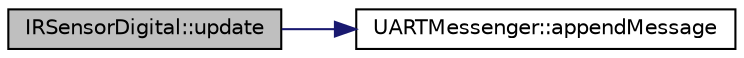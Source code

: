 digraph "IRSensorDigital::update"
{
  edge [fontname="Helvetica",fontsize="10",labelfontname="Helvetica",labelfontsize="10"];
  node [fontname="Helvetica",fontsize="10",shape=record];
  rankdir="LR";
  Node4 [label="IRSensorDigital::update",height=0.2,width=0.4,color="black", fillcolor="grey75", style="filled", fontcolor="black"];
  Node4 -> Node5 [color="midnightblue",fontsize="10",style="solid",fontname="Helvetica"];
  Node5 [label="UARTMessenger::appendMessage",height=0.2,width=0.4,color="black", fillcolor="white", style="filled",URL="$class_u_a_r_t_messenger.html#ada0967869e320c236a211b405abf128a"];
}
